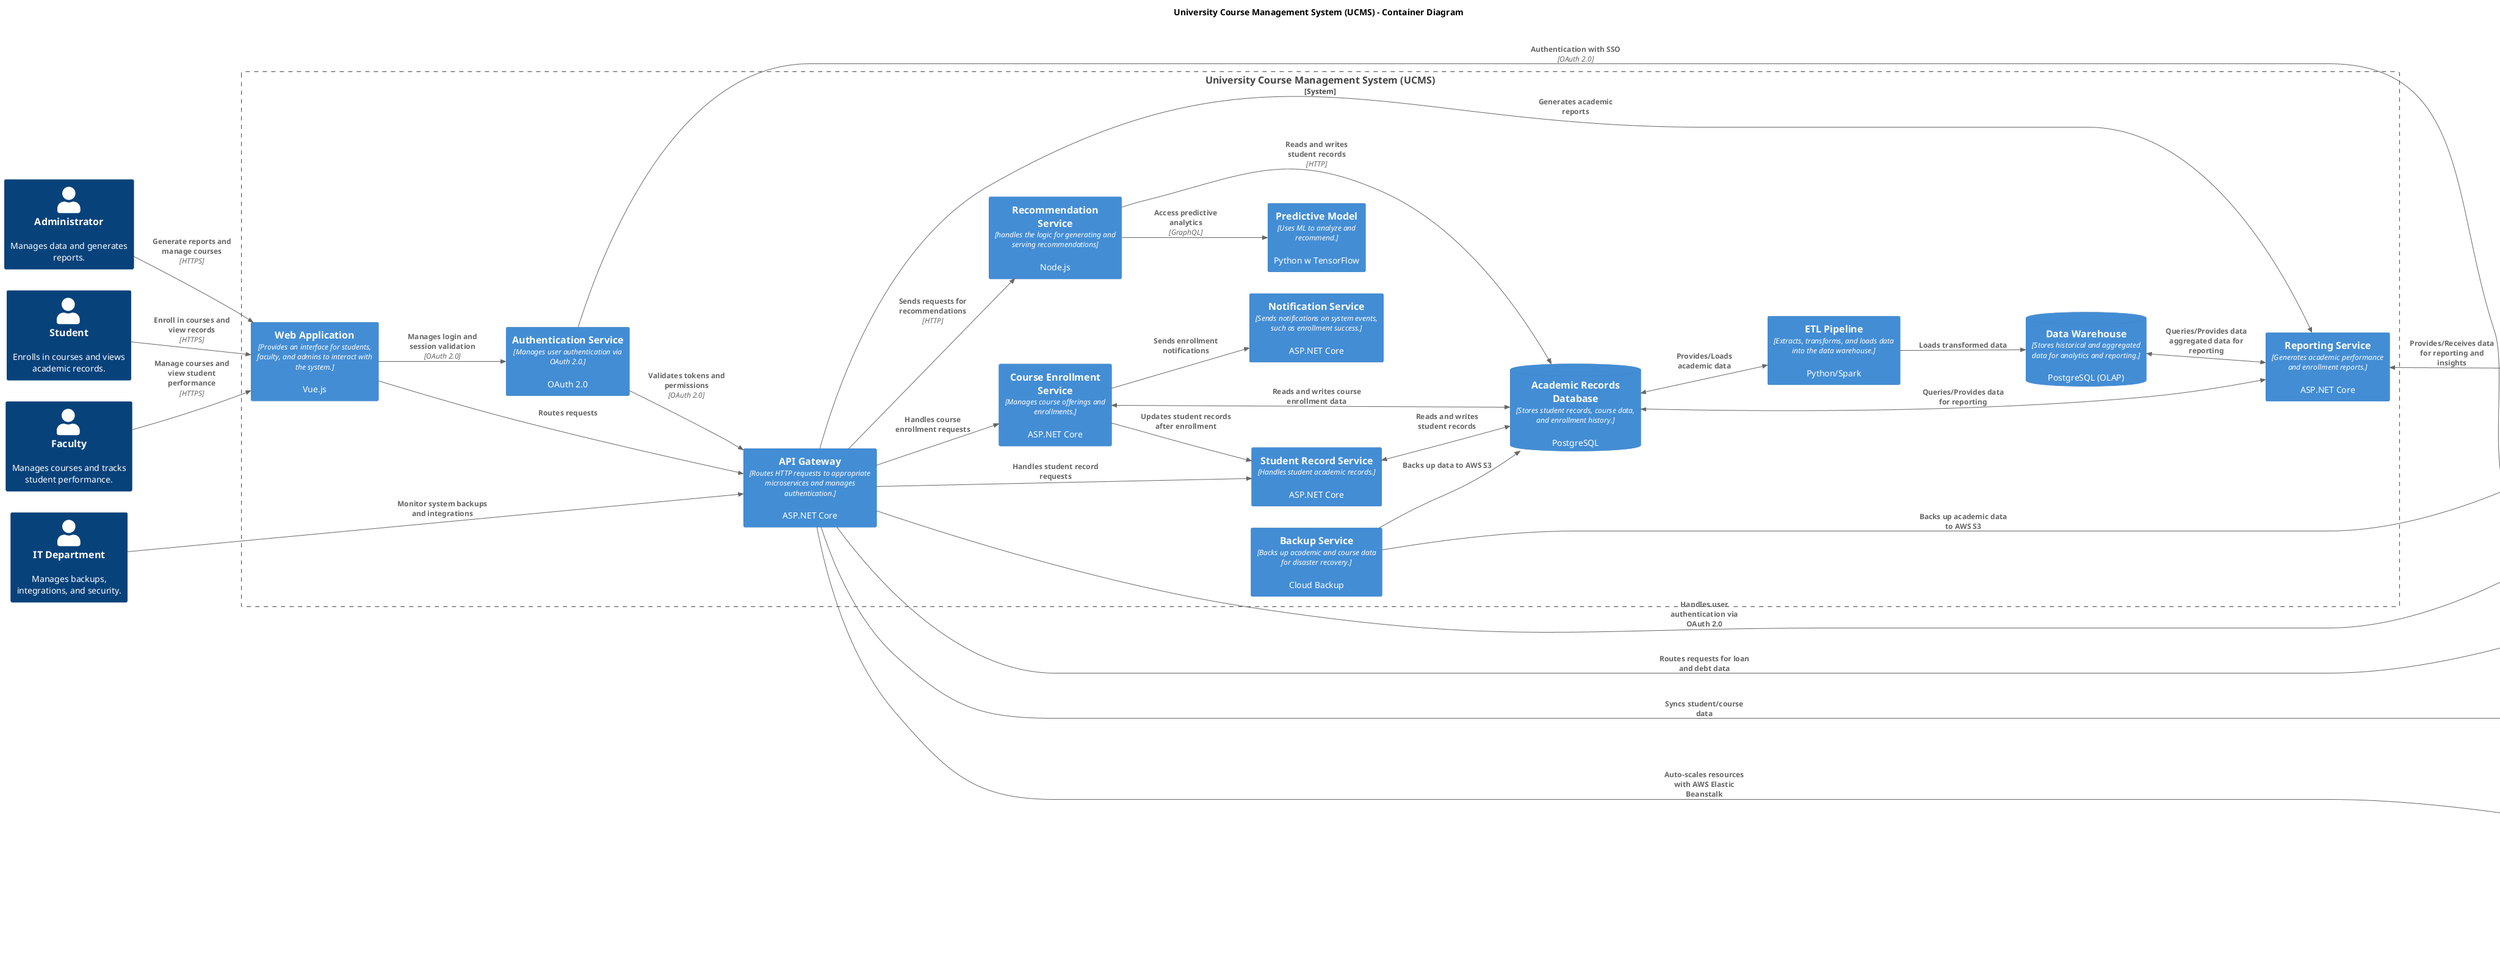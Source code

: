 @startuml
set separator none
title University Course Management System (UCMS) - Container Diagram

left to right direction

!include <C4/C4>
!include <C4/C4_Context>
!include <C4/C4_Container>


together {
    Person(Student, "Student", "Enrolls in courses and views academic records.")
    Person(Faculty, "Faculty", "Manages courses and tracks student performance.")
    Person(Administrator, "Administrator", "Manages data and generates reports.")
    Person(ITDepartment, "IT Department", "Manages backups, integrations, and security.")
}

System_Boundary("UniversityCourseManagementSystemUCMS_boundary", "University Course Management System (UCMS)", $tags="") {
  Container(ReportingService, "Reporting Service", $techn="Generates academic performance and enrollment reports.", $descr="ASP.NET Core", $tags="", $link="")
  Container(AuthenticationService, "Authentication Service", $techn="Manages user authentication via OAuth 2.0.", $descr="OAuth 2.0", $tags="", $link="")
  Container(NotificationService, "Notification Service", $techn="Sends notifications on system events, such as enrollment success.", $descr="ASP.NET Core", $tags="", $link="")
  Container(BackupService, "Backup Service", $techn="Backs up academic and course data for disaster recovery.", $descr="Cloud Backup", $tags="", $link="")
  ContainerDb(AcademicRecordsDatabase, "Academic Records Database", $techn="Stores student records, course data, and enrollment history.", $descr="PostgreSQL", $tags="", $link="")
  ContainerDb(DataWarehouse, "Data Warehouse", $techn="Stores historical and aggregated data for analytics and reporting.", $descr="PostgreSQL (OLAP)", $tags="", $link="")
  Container(ETLPipeline, "ETL Pipeline", $techn="Extracts, transforms, and loads data into the data warehouse.", $descr="Python/Spark", $tags="", $link="")
  Container(WebApplication, "Web Application", $techn="Provides an interface for students, faculty, and admins to interact with the system.", $descr="Vue.js", $tags="", $link="")
  Container(APIGateway, "API Gateway", $techn="Routes HTTP requests to appropriate microservices and manages authentication.", $descr="ASP.NET Core", $tags="", $link="")
  Container(CourseEnrollmentService, "Course Enrollment Service", $techn="Manages course offerings and enrollments.", $descr="ASP.NET Core", $tags="", $link="")
  Container(StudentRecordService, "Student Record Service", $techn="Handles student academic records.", $descr="ASP.NET Core", $tags="", $link="")
  Container(RecommendationService, "Recommendation Service", $techn="handles the logic for generating and serving recommendations", $descr="Node.js", $tags="", $link="")
  Container(PredictiveModel, "Predictive Model", $techn="Uses ML to analyze and recommend.", $descr="Python w TensorFlow", $tags="", $link="")
}

together {
System_Ext(SIS, "Student Information System (SIS)", $descr="Manages student and course data.", $tags="", $link="")
System_Ext(AuthSys, "Authentication System", $descr="Handles Single Sign-On (SSO) for user authentication.", $tags="", $link="")
System_Ext(AWSS3, "AWS S3 (DSaaS)", $descr="Provides cloud-based backup and recovery using AWS S3.", $tags="", $link="")
System_Ext(DataAnalytics, "Data Analytics System", $descr="Processes and analyzes academic data for insights and reporting.", $tags="", $link="")
System_Ext(AWSElasticBeanstalkPaaS, "AWS Elastic Beanstalk (PaaS)", $descr="Scalable platform hosting UCMS services, enabling auto-scaling during peak enrollment periods.", $tags="", $link="")
System_Ext(HECS, "HECS Debt System", "Manages student loans and debts." , $type="Software System")
}

Rel(Student, WebApplication, "Enroll in courses and view records", $techn="HTTPS", $tags="", $link="")
Rel(Faculty, WebApplication, "Manage courses and view student performance", $techn="HTTPS", $tags="", $link="")
Rel(Administrator, WebApplication, "Generate reports and manage courses", $techn="HTTPS", $tags="", $link="")
Rel(ITDepartment, APIGateway, "Monitor system backups and integrations", $techn="", $tags="", $link="")

' api gateway relationships
Rel(APIGateway, SIS, "Syncs student/course data", $techn="", $tags="", $link="")
Rel(APIGateway, AuthSys, "Handles user authentication via OAuth 2.0", $techn="", $tags="", $link="")

'  auth service relationships
Rel(WebApplication, AuthenticationService, "Manages login and session validation", $techn="OAuth 2.0", $tags="", $link="")
Rel(AuthenticationService, APIGateway, "Validates tokens and permissions", $techn="OAuth 2.0", $tags="", $link="")
Rel(AuthenticationService, AuthSys, "Authentication with SSO", $techn="OAuth 2.0", $tags="", $link="")

Rel(APIGateway, HECS, "Routes requests for loan and debt data")

' suggested HECS relationships:
' Rel(CourseEnrollmentService, HECS, "Checks loan eligibility and updates enrollment-related debts")
' Rel(StudentRecordService, HECS, "Fetches and displays loan and debt information")
' Rel(ReportingService, HECS, "Aggregates data on loan statuses for institutional reporting")

BiRel(ReportingService, DataAnalytics, "Provides/Receives data for reporting and insights", $techn="", $tags="", $link="")
Rel(APIGateway, AWSElasticBeanstalkPaaS, "Auto-scales resources with AWS Elastic Beanstalk", $techn="", $tags="", $link="")
Rel(WebApplication, APIGateway, "Routes requests", $techn="", $tags="", $link="")
Rel(APIGateway, CourseEnrollmentService, "Handles course enrollment requests", $techn="", $tags="", $link="")
Rel(APIGateway, StudentRecordService, "Handles student record requests", $techn="", $tags="", $link="")
Rel(APIGateway, ReportingService, "Generates academic reports", $techn="", $tags="", $link="")
Rel(CourseEnrollmentService, StudentRecordService, "Updates student records after enrollment", $techn="", $tags="", $link="")
Rel(CourseEnrollmentService, NotificationService, "Sends enrollment notifications", $techn="", $tags="", $link="")
Rel(ETLPipeline, DataWarehouse, "Loads transformed data", $techn="", $tags="", $link="")
Rel(APIGateway, RecommendationService, "Sends requests for recommendations", $techn="HTTP", $tags="", $link="")

Rel(RecommendationService, PredictiveModel, "Access predictive analytics", $techn="GraphQL", $tags="", $link="")
Rel(RecommendationService, AcademicRecordsDatabase, "Reads and writes student records", $techn="HTTP", $tags="", $link="")


' Bi-Directional Relationships
BiRel(AcademicRecordsDatabase, ETLPipeline, "Provides/Loads academic data", $techn="", $tags="", $link="")
BiRel(StudentRecordService, AcademicRecordsDatabase, "Reads and writes student records", $techn="", $tags="", $link="")
BiRel(CourseEnrollmentService, AcademicRecordsDatabase, "Reads and writes course enrollment data", $techn="", $tags="", $link="")
BiRel(AcademicRecordsDatabase, ReportingService, "Queries/Provides data for reporting", $techn="", $tags="", $link="")
BiRel(DataWarehouse, ReportingService, "Queries/Provides data aggregated data for reporting", $techn="", $tags="", $link="")

Rel(BackupService, AcademicRecordsDatabase, "Backs up data to AWS S3", $techn="", $tags="", $link="")
Rel(BackupService, AWSS3, "Backs up academic data to AWS S3", $techn="", $tags="", $link="")

SHOW_LEGEND(true)
@enduml